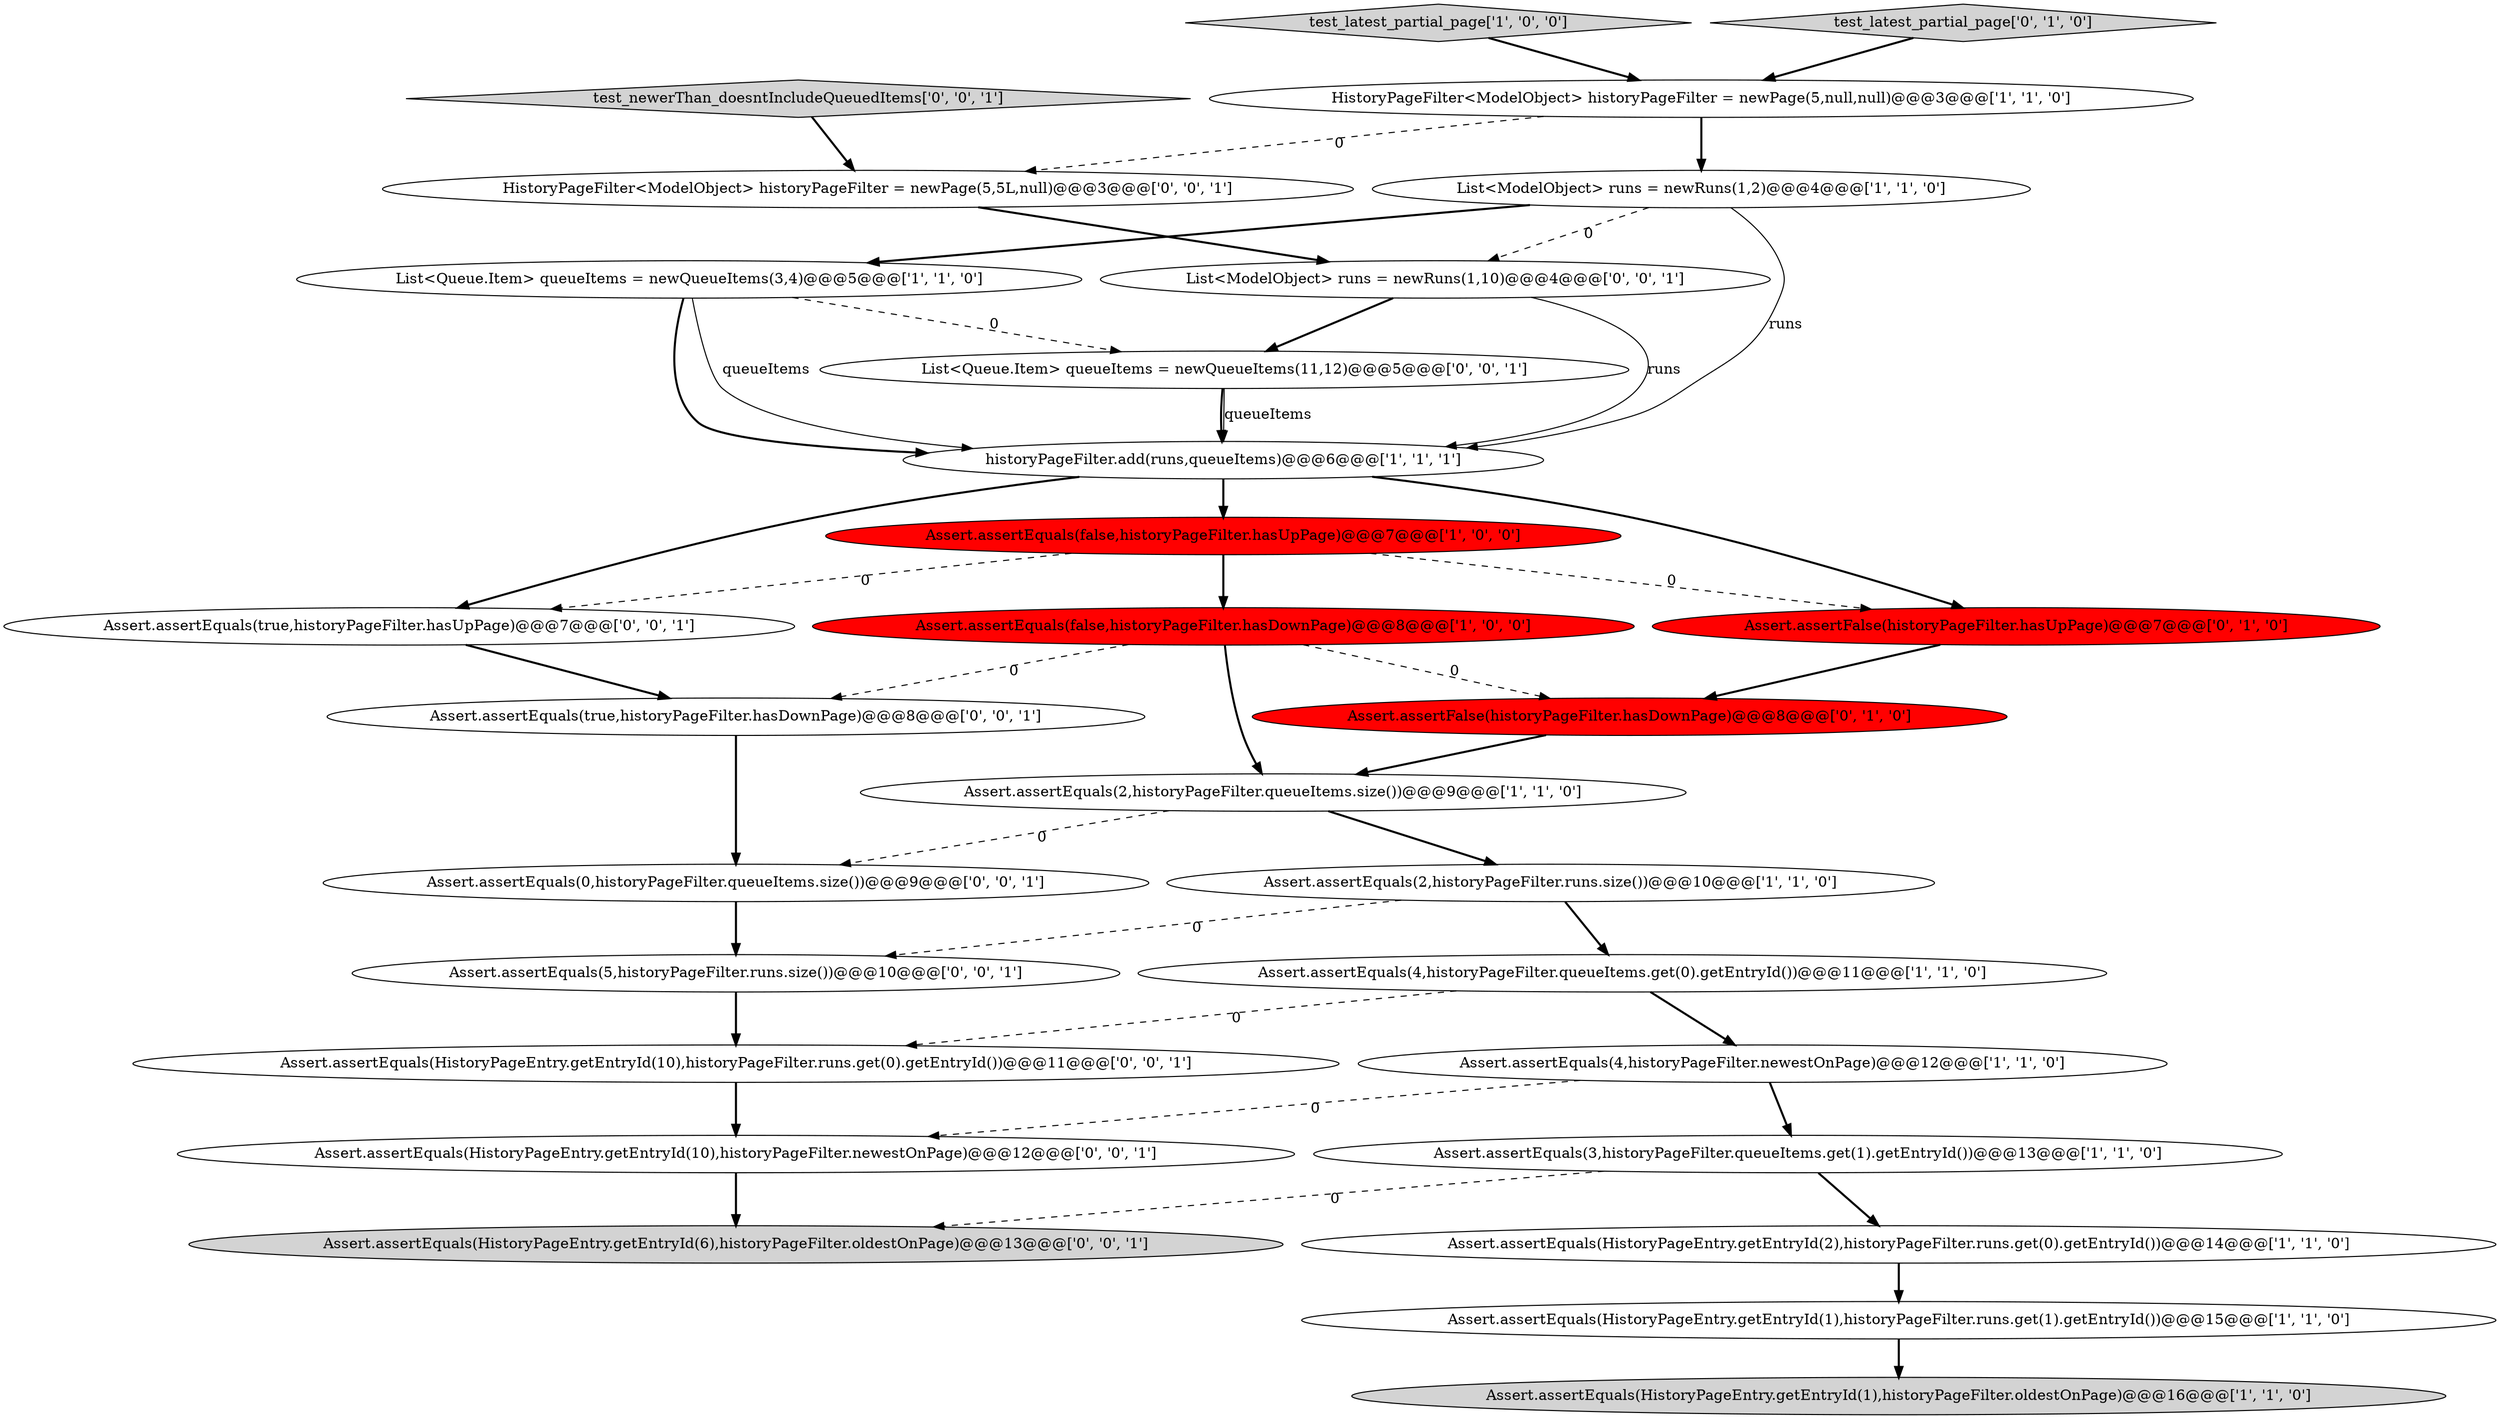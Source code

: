 digraph {
14 [style = filled, label = "Assert.assertEquals(HistoryPageEntry.getEntryId(1),historyPageFilter.oldestOnPage)@@@16@@@['1', '1', '0']", fillcolor = lightgray, shape = ellipse image = "AAA0AAABBB1BBB"];
12 [style = filled, label = "Assert.assertEquals(HistoryPageEntry.getEntryId(1),historyPageFilter.runs.get(1).getEntryId())@@@15@@@['1', '1', '0']", fillcolor = white, shape = ellipse image = "AAA0AAABBB1BBB"];
10 [style = filled, label = "historyPageFilter.add(runs,queueItems)@@@6@@@['1', '1', '1']", fillcolor = white, shape = ellipse image = "AAA0AAABBB1BBB"];
7 [style = filled, label = "Assert.assertEquals(4,historyPageFilter.queueItems.get(0).getEntryId())@@@11@@@['1', '1', '0']", fillcolor = white, shape = ellipse image = "AAA0AAABBB1BBB"];
13 [style = filled, label = "Assert.assertEquals(false,historyPageFilter.hasDownPage)@@@8@@@['1', '0', '0']", fillcolor = red, shape = ellipse image = "AAA1AAABBB1BBB"];
17 [style = filled, label = "Assert.assertFalse(historyPageFilter.hasDownPage)@@@8@@@['0', '1', '0']", fillcolor = red, shape = ellipse image = "AAA1AAABBB2BBB"];
1 [style = filled, label = "Assert.assertEquals(4,historyPageFilter.newestOnPage)@@@12@@@['1', '1', '0']", fillcolor = white, shape = ellipse image = "AAA0AAABBB1BBB"];
0 [style = filled, label = "List<ModelObject> runs = newRuns(1,2)@@@4@@@['1', '1', '0']", fillcolor = white, shape = ellipse image = "AAA0AAABBB1BBB"];
24 [style = filled, label = "Assert.assertEquals(true,historyPageFilter.hasUpPage)@@@7@@@['0', '0', '1']", fillcolor = white, shape = ellipse image = "AAA0AAABBB3BBB"];
23 [style = filled, label = "Assert.assertEquals(5,historyPageFilter.runs.size())@@@10@@@['0', '0', '1']", fillcolor = white, shape = ellipse image = "AAA0AAABBB3BBB"];
11 [style = filled, label = "Assert.assertEquals(3,historyPageFilter.queueItems.get(1).getEntryId())@@@13@@@['1', '1', '0']", fillcolor = white, shape = ellipse image = "AAA0AAABBB1BBB"];
19 [style = filled, label = "test_newerThan_doesntIncludeQueuedItems['0', '0', '1']", fillcolor = lightgray, shape = diamond image = "AAA0AAABBB3BBB"];
8 [style = filled, label = "List<Queue.Item> queueItems = newQueueItems(3,4)@@@5@@@['1', '1', '0']", fillcolor = white, shape = ellipse image = "AAA0AAABBB1BBB"];
9 [style = filled, label = "test_latest_partial_page['1', '0', '0']", fillcolor = lightgray, shape = diamond image = "AAA0AAABBB1BBB"];
5 [style = filled, label = "Assert.assertEquals(2,historyPageFilter.runs.size())@@@10@@@['1', '1', '0']", fillcolor = white, shape = ellipse image = "AAA0AAABBB1BBB"];
27 [style = filled, label = "Assert.assertEquals(HistoryPageEntry.getEntryId(10),historyPageFilter.runs.get(0).getEntryId())@@@11@@@['0', '0', '1']", fillcolor = white, shape = ellipse image = "AAA0AAABBB3BBB"];
16 [style = filled, label = "test_latest_partial_page['0', '1', '0']", fillcolor = lightgray, shape = diamond image = "AAA0AAABBB2BBB"];
2 [style = filled, label = "Assert.assertEquals(false,historyPageFilter.hasUpPage)@@@7@@@['1', '0', '0']", fillcolor = red, shape = ellipse image = "AAA1AAABBB1BBB"];
6 [style = filled, label = "Assert.assertEquals(HistoryPageEntry.getEntryId(2),historyPageFilter.runs.get(0).getEntryId())@@@14@@@['1', '1', '0']", fillcolor = white, shape = ellipse image = "AAA0AAABBB1BBB"];
4 [style = filled, label = "HistoryPageFilter<ModelObject> historyPageFilter = newPage(5,null,null)@@@3@@@['1', '1', '0']", fillcolor = white, shape = ellipse image = "AAA0AAABBB1BBB"];
25 [style = filled, label = "Assert.assertEquals(HistoryPageEntry.getEntryId(6),historyPageFilter.oldestOnPage)@@@13@@@['0', '0', '1']", fillcolor = lightgray, shape = ellipse image = "AAA0AAABBB3BBB"];
28 [style = filled, label = "Assert.assertEquals(HistoryPageEntry.getEntryId(10),historyPageFilter.newestOnPage)@@@12@@@['0', '0', '1']", fillcolor = white, shape = ellipse image = "AAA0AAABBB3BBB"];
15 [style = filled, label = "Assert.assertFalse(historyPageFilter.hasUpPage)@@@7@@@['0', '1', '0']", fillcolor = red, shape = ellipse image = "AAA1AAABBB2BBB"];
18 [style = filled, label = "List<Queue.Item> queueItems = newQueueItems(11,12)@@@5@@@['0', '0', '1']", fillcolor = white, shape = ellipse image = "AAA0AAABBB3BBB"];
20 [style = filled, label = "List<ModelObject> runs = newRuns(1,10)@@@4@@@['0', '0', '1']", fillcolor = white, shape = ellipse image = "AAA0AAABBB3BBB"];
22 [style = filled, label = "Assert.assertEquals(0,historyPageFilter.queueItems.size())@@@9@@@['0', '0', '1']", fillcolor = white, shape = ellipse image = "AAA0AAABBB3BBB"];
3 [style = filled, label = "Assert.assertEquals(2,historyPageFilter.queueItems.size())@@@9@@@['1', '1', '0']", fillcolor = white, shape = ellipse image = "AAA0AAABBB1BBB"];
21 [style = filled, label = "Assert.assertEquals(true,historyPageFilter.hasDownPage)@@@8@@@['0', '0', '1']", fillcolor = white, shape = ellipse image = "AAA0AAABBB3BBB"];
26 [style = filled, label = "HistoryPageFilter<ModelObject> historyPageFilter = newPage(5,5L,null)@@@3@@@['0', '0', '1']", fillcolor = white, shape = ellipse image = "AAA0AAABBB3BBB"];
8->10 [style = bold, label=""];
7->1 [style = bold, label=""];
10->15 [style = bold, label=""];
23->27 [style = bold, label=""];
5->23 [style = dashed, label="0"];
10->24 [style = bold, label=""];
8->10 [style = solid, label="queueItems"];
9->4 [style = bold, label=""];
11->6 [style = bold, label=""];
27->28 [style = bold, label=""];
18->10 [style = solid, label="queueItems"];
13->17 [style = dashed, label="0"];
3->22 [style = dashed, label="0"];
4->26 [style = dashed, label="0"];
1->28 [style = dashed, label="0"];
0->20 [style = dashed, label="0"];
22->23 [style = bold, label=""];
1->11 [style = bold, label=""];
4->0 [style = bold, label=""];
2->13 [style = bold, label=""];
2->15 [style = dashed, label="0"];
7->27 [style = dashed, label="0"];
20->18 [style = bold, label=""];
15->17 [style = bold, label=""];
3->5 [style = bold, label=""];
13->21 [style = dashed, label="0"];
13->3 [style = bold, label=""];
18->10 [style = bold, label=""];
24->21 [style = bold, label=""];
21->22 [style = bold, label=""];
19->26 [style = bold, label=""];
20->10 [style = solid, label="runs"];
12->14 [style = bold, label=""];
0->8 [style = bold, label=""];
11->25 [style = dashed, label="0"];
17->3 [style = bold, label=""];
28->25 [style = bold, label=""];
5->7 [style = bold, label=""];
8->18 [style = dashed, label="0"];
10->2 [style = bold, label=""];
2->24 [style = dashed, label="0"];
16->4 [style = bold, label=""];
0->10 [style = solid, label="runs"];
26->20 [style = bold, label=""];
6->12 [style = bold, label=""];
}
